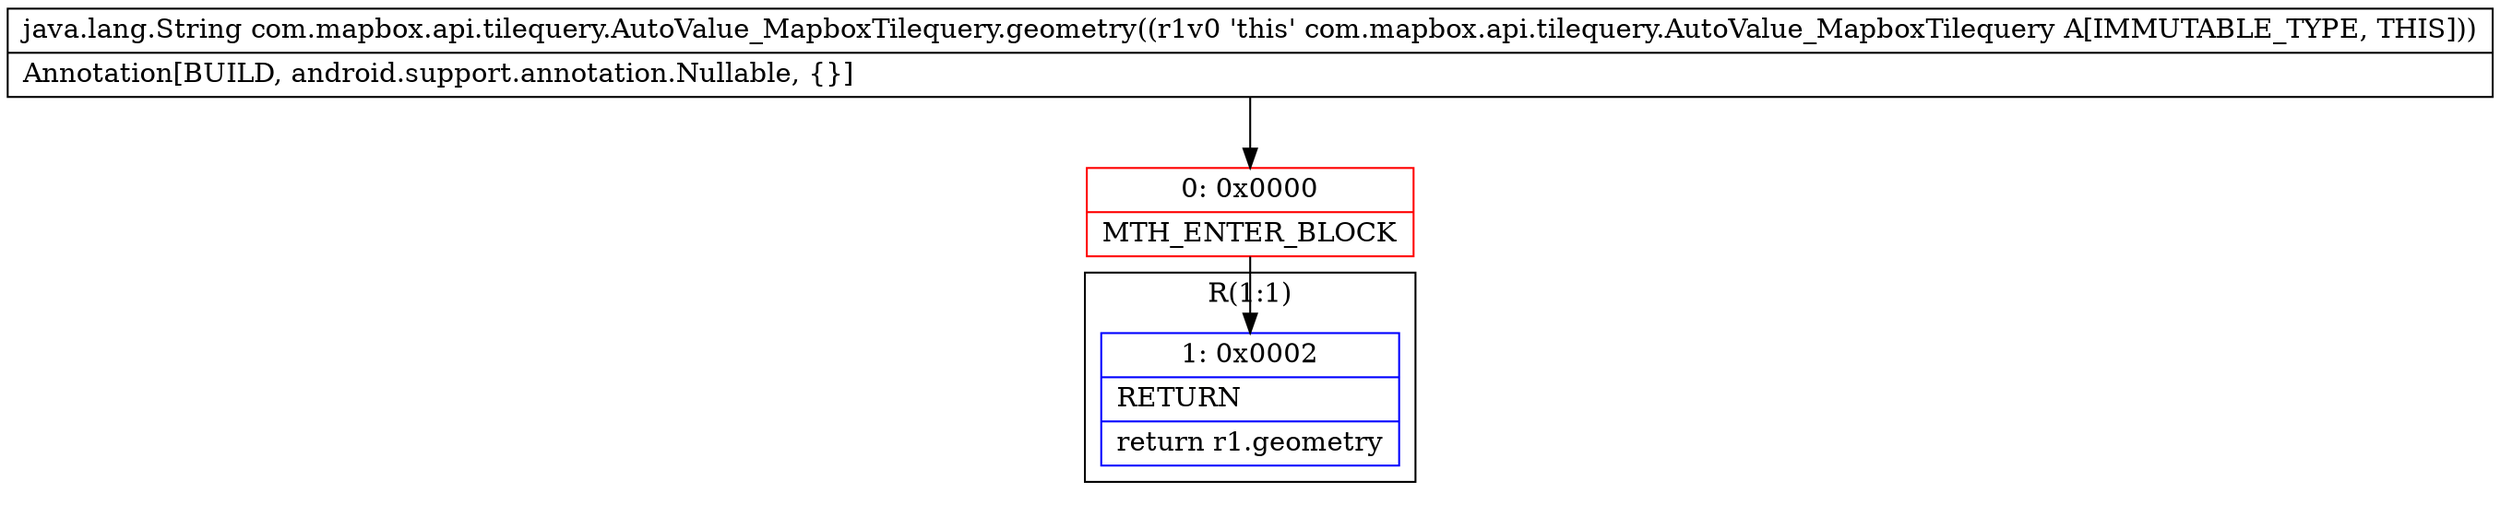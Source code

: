 digraph "CFG forcom.mapbox.api.tilequery.AutoValue_MapboxTilequery.geometry()Ljava\/lang\/String;" {
subgraph cluster_Region_322183417 {
label = "R(1:1)";
node [shape=record,color=blue];
Node_1 [shape=record,label="{1\:\ 0x0002|RETURN\l|return r1.geometry\l}"];
}
Node_0 [shape=record,color=red,label="{0\:\ 0x0000|MTH_ENTER_BLOCK\l}"];
MethodNode[shape=record,label="{java.lang.String com.mapbox.api.tilequery.AutoValue_MapboxTilequery.geometry((r1v0 'this' com.mapbox.api.tilequery.AutoValue_MapboxTilequery A[IMMUTABLE_TYPE, THIS]))  | Annotation[BUILD, android.support.annotation.Nullable, \{\}]\l}"];
MethodNode -> Node_0;
Node_0 -> Node_1;
}

